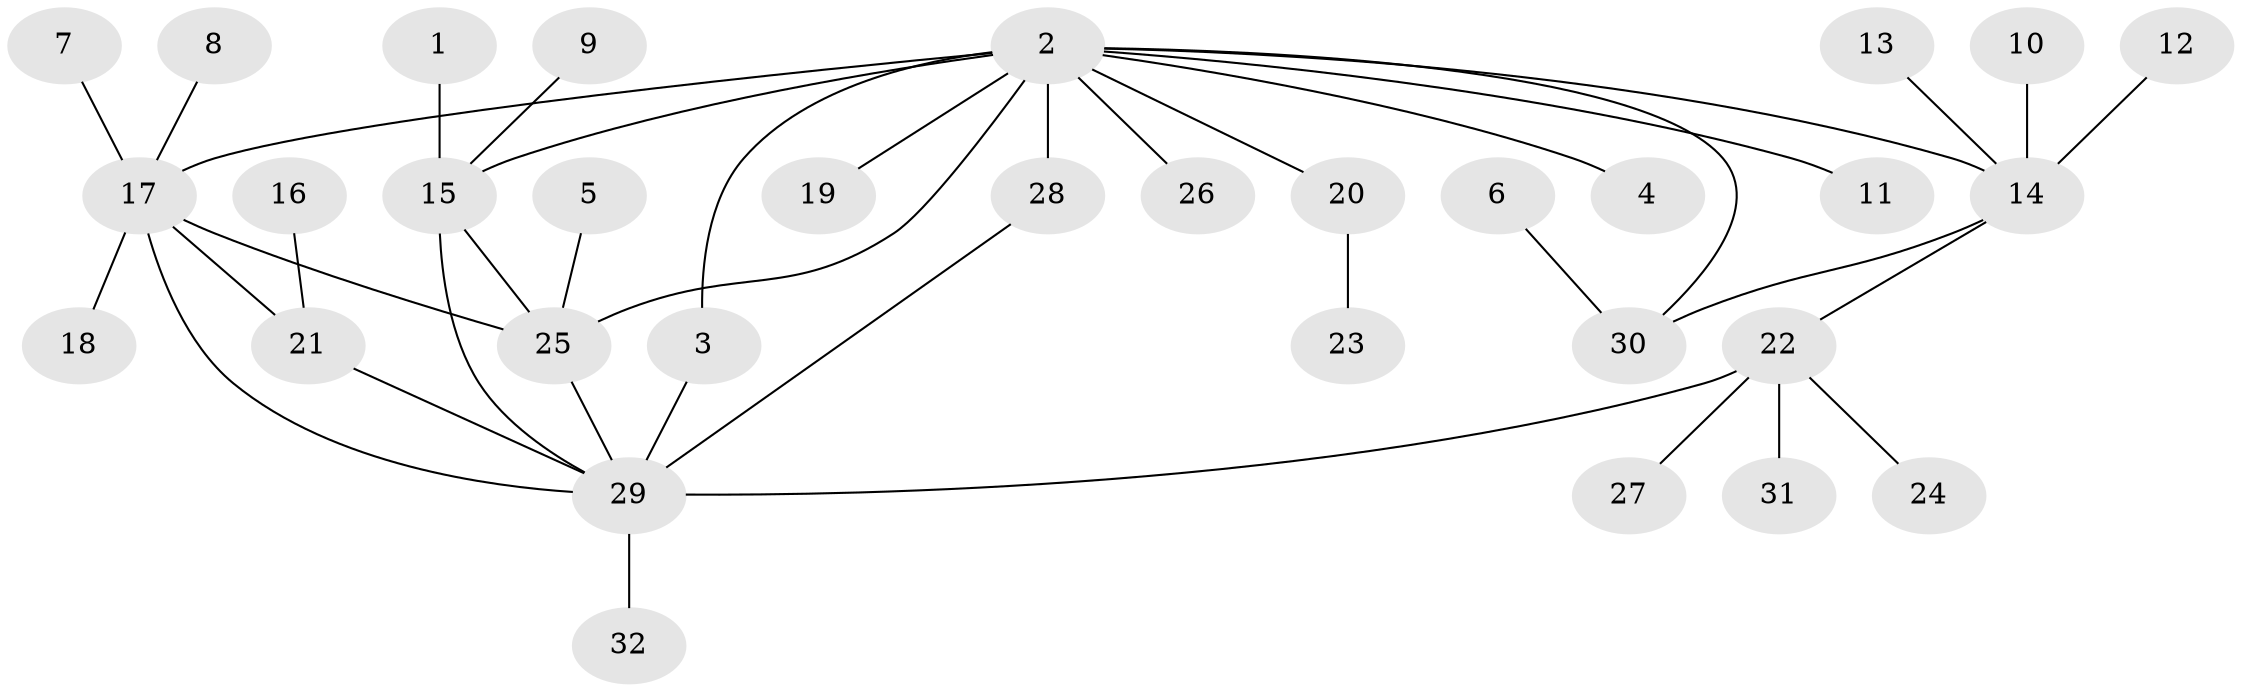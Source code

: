 // original degree distribution, {4: 0.05, 9: 0.016666666666666666, 5: 0.08333333333333333, 3: 0.016666666666666666, 6: 0.06666666666666667, 11: 0.016666666666666666, 8: 0.03333333333333333, 1: 0.6333333333333333, 2: 0.08333333333333333}
// Generated by graph-tools (version 1.1) at 2025/26/03/09/25 03:26:37]
// undirected, 32 vertices, 40 edges
graph export_dot {
graph [start="1"]
  node [color=gray90,style=filled];
  1;
  2;
  3;
  4;
  5;
  6;
  7;
  8;
  9;
  10;
  11;
  12;
  13;
  14;
  15;
  16;
  17;
  18;
  19;
  20;
  21;
  22;
  23;
  24;
  25;
  26;
  27;
  28;
  29;
  30;
  31;
  32;
  1 -- 15 [weight=2.0];
  2 -- 3 [weight=1.0];
  2 -- 4 [weight=1.0];
  2 -- 11 [weight=1.0];
  2 -- 14 [weight=1.0];
  2 -- 15 [weight=2.0];
  2 -- 17 [weight=2.0];
  2 -- 19 [weight=1.0];
  2 -- 20 [weight=1.0];
  2 -- 25 [weight=1.0];
  2 -- 26 [weight=1.0];
  2 -- 28 [weight=2.0];
  2 -- 30 [weight=1.0];
  3 -- 29 [weight=1.0];
  5 -- 25 [weight=1.0];
  6 -- 30 [weight=1.0];
  7 -- 17 [weight=1.0];
  8 -- 17 [weight=1.0];
  9 -- 15 [weight=1.0];
  10 -- 14 [weight=1.0];
  12 -- 14 [weight=1.0];
  13 -- 14 [weight=1.0];
  14 -- 22 [weight=1.0];
  14 -- 30 [weight=1.0];
  15 -- 25 [weight=1.0];
  15 -- 29 [weight=1.0];
  16 -- 21 [weight=1.0];
  17 -- 18 [weight=1.0];
  17 -- 21 [weight=1.0];
  17 -- 25 [weight=2.0];
  17 -- 29 [weight=1.0];
  20 -- 23 [weight=1.0];
  21 -- 29 [weight=1.0];
  22 -- 24 [weight=1.0];
  22 -- 27 [weight=1.0];
  22 -- 29 [weight=2.0];
  22 -- 31 [weight=1.0];
  25 -- 29 [weight=1.0];
  28 -- 29 [weight=1.0];
  29 -- 32 [weight=1.0];
}
